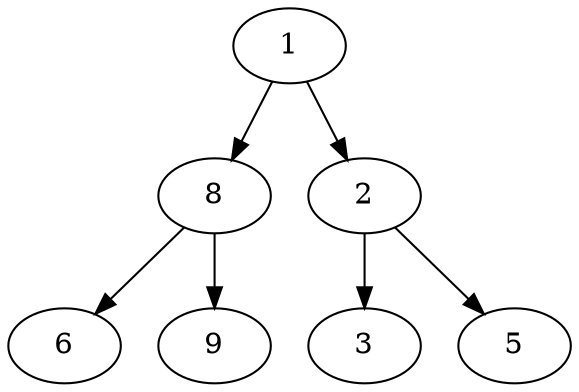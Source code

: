 digraph {
  n1 [label="1" pos="1.4,2.0!" ]
  n8 [label="8" pos="2.8,1.0!" ]
  n6 [label="6" pos="3.5,0.0!" ]
  n9 [label="9" pos="2.0999999999999996,0.0!" ]
  n2 [label="2" pos="0.0,1.0!" ]
  n3 [label="3" pos="0.7,0.0!" ]
  n5 [label="5" pos="-0.7,0.0!" ]
  n1 -> n8 
  n8 -> n6 
  n8 -> n9 
  n1 -> n2 
  n2 -> n3 
  n2 -> n5 
}